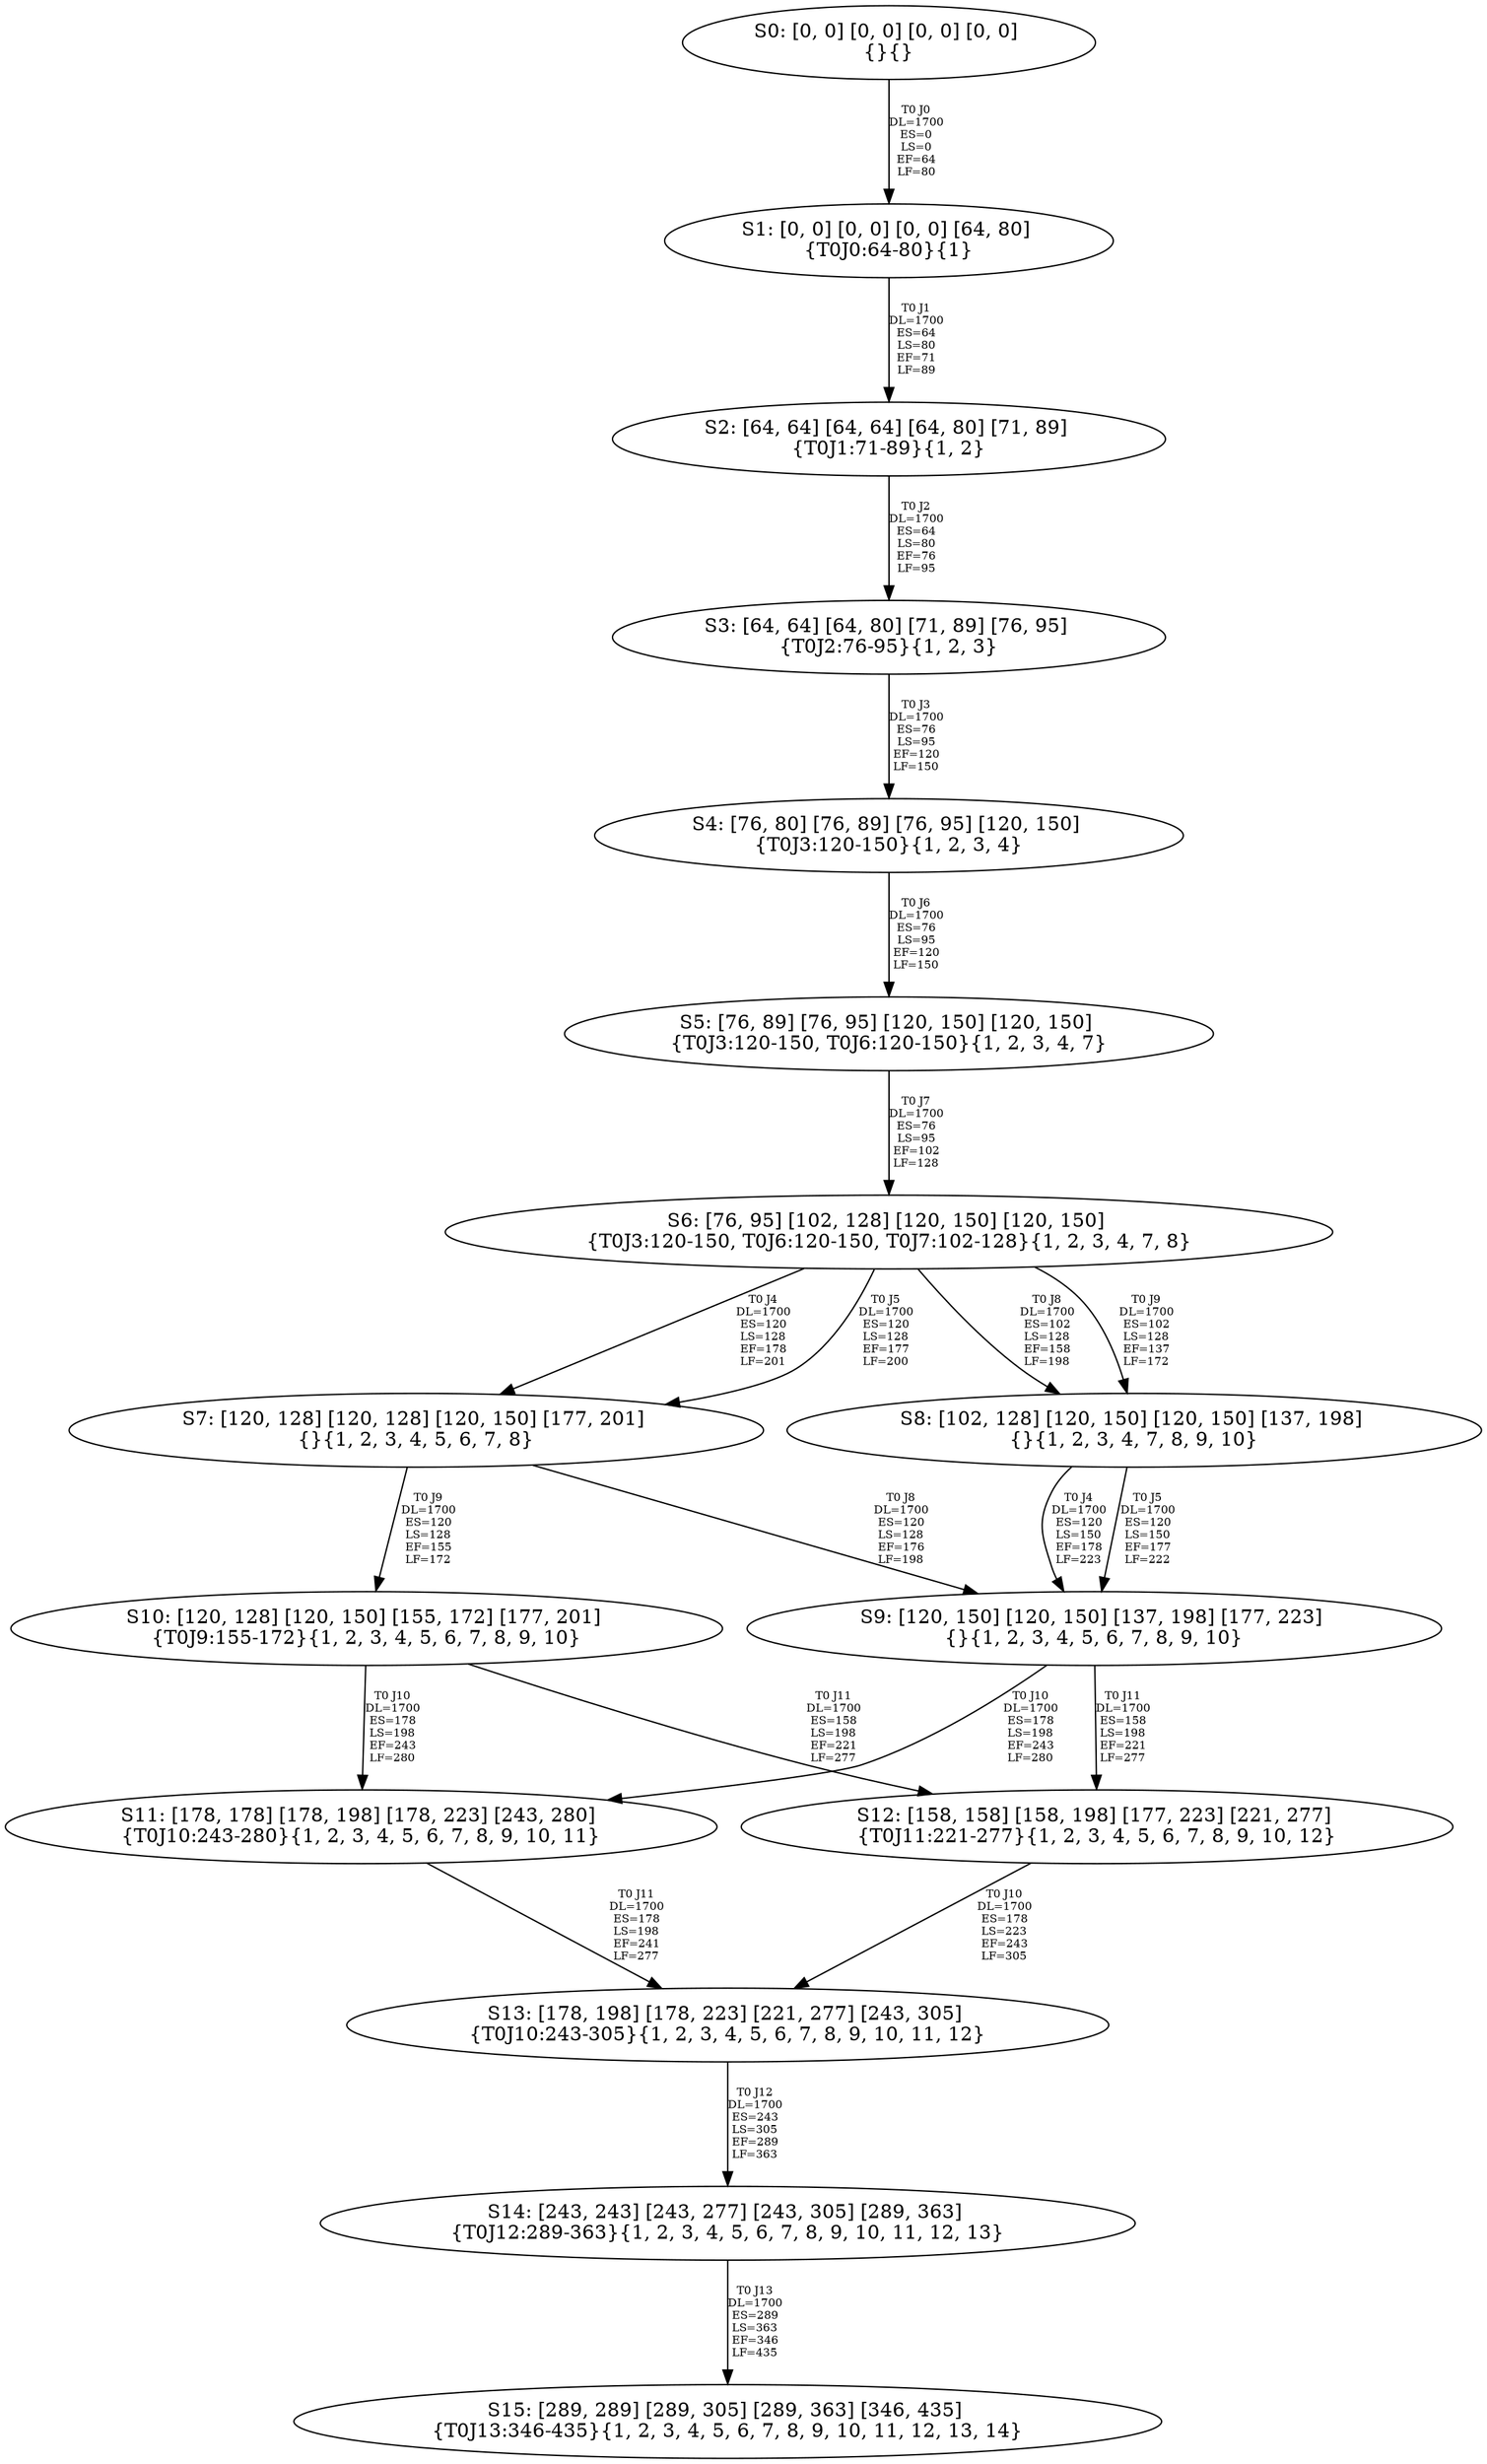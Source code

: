 digraph {
	S0[label="S0: [0, 0] [0, 0] [0, 0] [0, 0] \n{}{}"];
	S1[label="S1: [0, 0] [0, 0] [0, 0] [64, 80] \n{T0J0:64-80}{1}"];
	S2[label="S2: [64, 64] [64, 64] [64, 80] [71, 89] \n{T0J1:71-89}{1, 2}"];
	S3[label="S3: [64, 64] [64, 80] [71, 89] [76, 95] \n{T0J2:76-95}{1, 2, 3}"];
	S4[label="S4: [76, 80] [76, 89] [76, 95] [120, 150] \n{T0J3:120-150}{1, 2, 3, 4}"];
	S5[label="S5: [76, 89] [76, 95] [120, 150] [120, 150] \n{T0J3:120-150, T0J6:120-150}{1, 2, 3, 4, 7}"];
	S6[label="S6: [76, 95] [102, 128] [120, 150] [120, 150] \n{T0J3:120-150, T0J6:120-150, T0J7:102-128}{1, 2, 3, 4, 7, 8}"];
	S7[label="S7: [120, 128] [120, 128] [120, 150] [177, 201] \n{}{1, 2, 3, 4, 5, 6, 7, 8}"];
	S8[label="S8: [102, 128] [120, 150] [120, 150] [137, 198] \n{}{1, 2, 3, 4, 7, 8, 9, 10}"];
	S9[label="S9: [120, 150] [120, 150] [137, 198] [177, 223] \n{}{1, 2, 3, 4, 5, 6, 7, 8, 9, 10}"];
	S10[label="S10: [120, 128] [120, 150] [155, 172] [177, 201] \n{T0J9:155-172}{1, 2, 3, 4, 5, 6, 7, 8, 9, 10}"];
	S11[label="S11: [178, 178] [178, 198] [178, 223] [243, 280] \n{T0J10:243-280}{1, 2, 3, 4, 5, 6, 7, 8, 9, 10, 11}"];
	S12[label="S12: [158, 158] [158, 198] [177, 223] [221, 277] \n{T0J11:221-277}{1, 2, 3, 4, 5, 6, 7, 8, 9, 10, 12}"];
	S13[label="S13: [178, 198] [178, 223] [221, 277] [243, 305] \n{T0J10:243-305}{1, 2, 3, 4, 5, 6, 7, 8, 9, 10, 11, 12}"];
	S14[label="S14: [243, 243] [243, 277] [243, 305] [289, 363] \n{T0J12:289-363}{1, 2, 3, 4, 5, 6, 7, 8, 9, 10, 11, 12, 13}"];
	S15[label="S15: [289, 289] [289, 305] [289, 363] [346, 435] \n{T0J13:346-435}{1, 2, 3, 4, 5, 6, 7, 8, 9, 10, 11, 12, 13, 14}"];
	S0 -> S1[label="T0 J0\nDL=1700\nES=0\nLS=0\nEF=64\nLF=80",fontsize=8];
	S1 -> S2[label="T0 J1\nDL=1700\nES=64\nLS=80\nEF=71\nLF=89",fontsize=8];
	S2 -> S3[label="T0 J2\nDL=1700\nES=64\nLS=80\nEF=76\nLF=95",fontsize=8];
	S3 -> S4[label="T0 J3\nDL=1700\nES=76\nLS=95\nEF=120\nLF=150",fontsize=8];
	S4 -> S5[label="T0 J6\nDL=1700\nES=76\nLS=95\nEF=120\nLF=150",fontsize=8];
	S5 -> S6[label="T0 J7\nDL=1700\nES=76\nLS=95\nEF=102\nLF=128",fontsize=8];
	S6 -> S7[label="T0 J4\nDL=1700\nES=120\nLS=128\nEF=178\nLF=201",fontsize=8];
	S6 -> S7[label="T0 J5\nDL=1700\nES=120\nLS=128\nEF=177\nLF=200",fontsize=8];
	S6 -> S8[label="T0 J8\nDL=1700\nES=102\nLS=128\nEF=158\nLF=198",fontsize=8];
	S6 -> S8[label="T0 J9\nDL=1700\nES=102\nLS=128\nEF=137\nLF=172",fontsize=8];
	S7 -> S9[label="T0 J8\nDL=1700\nES=120\nLS=128\nEF=176\nLF=198",fontsize=8];
	S7 -> S10[label="T0 J9\nDL=1700\nES=120\nLS=128\nEF=155\nLF=172",fontsize=8];
	S8 -> S9[label="T0 J4\nDL=1700\nES=120\nLS=150\nEF=178\nLF=223",fontsize=8];
	S8 -> S9[label="T0 J5\nDL=1700\nES=120\nLS=150\nEF=177\nLF=222",fontsize=8];
	S9 -> S11[label="T0 J10\nDL=1700\nES=178\nLS=198\nEF=243\nLF=280",fontsize=8];
	S9 -> S12[label="T0 J11\nDL=1700\nES=158\nLS=198\nEF=221\nLF=277",fontsize=8];
	S10 -> S11[label="T0 J10\nDL=1700\nES=178\nLS=198\nEF=243\nLF=280",fontsize=8];
	S10 -> S12[label="T0 J11\nDL=1700\nES=158\nLS=198\nEF=221\nLF=277",fontsize=8];
	S11 -> S13[label="T0 J11\nDL=1700\nES=178\nLS=198\nEF=241\nLF=277",fontsize=8];
	S12 -> S13[label="T0 J10\nDL=1700\nES=178\nLS=223\nEF=243\nLF=305",fontsize=8];
	S13 -> S14[label="T0 J12\nDL=1700\nES=243\nLS=305\nEF=289\nLF=363",fontsize=8];
	S14 -> S15[label="T0 J13\nDL=1700\nES=289\nLS=363\nEF=346\nLF=435",fontsize=8];
}
